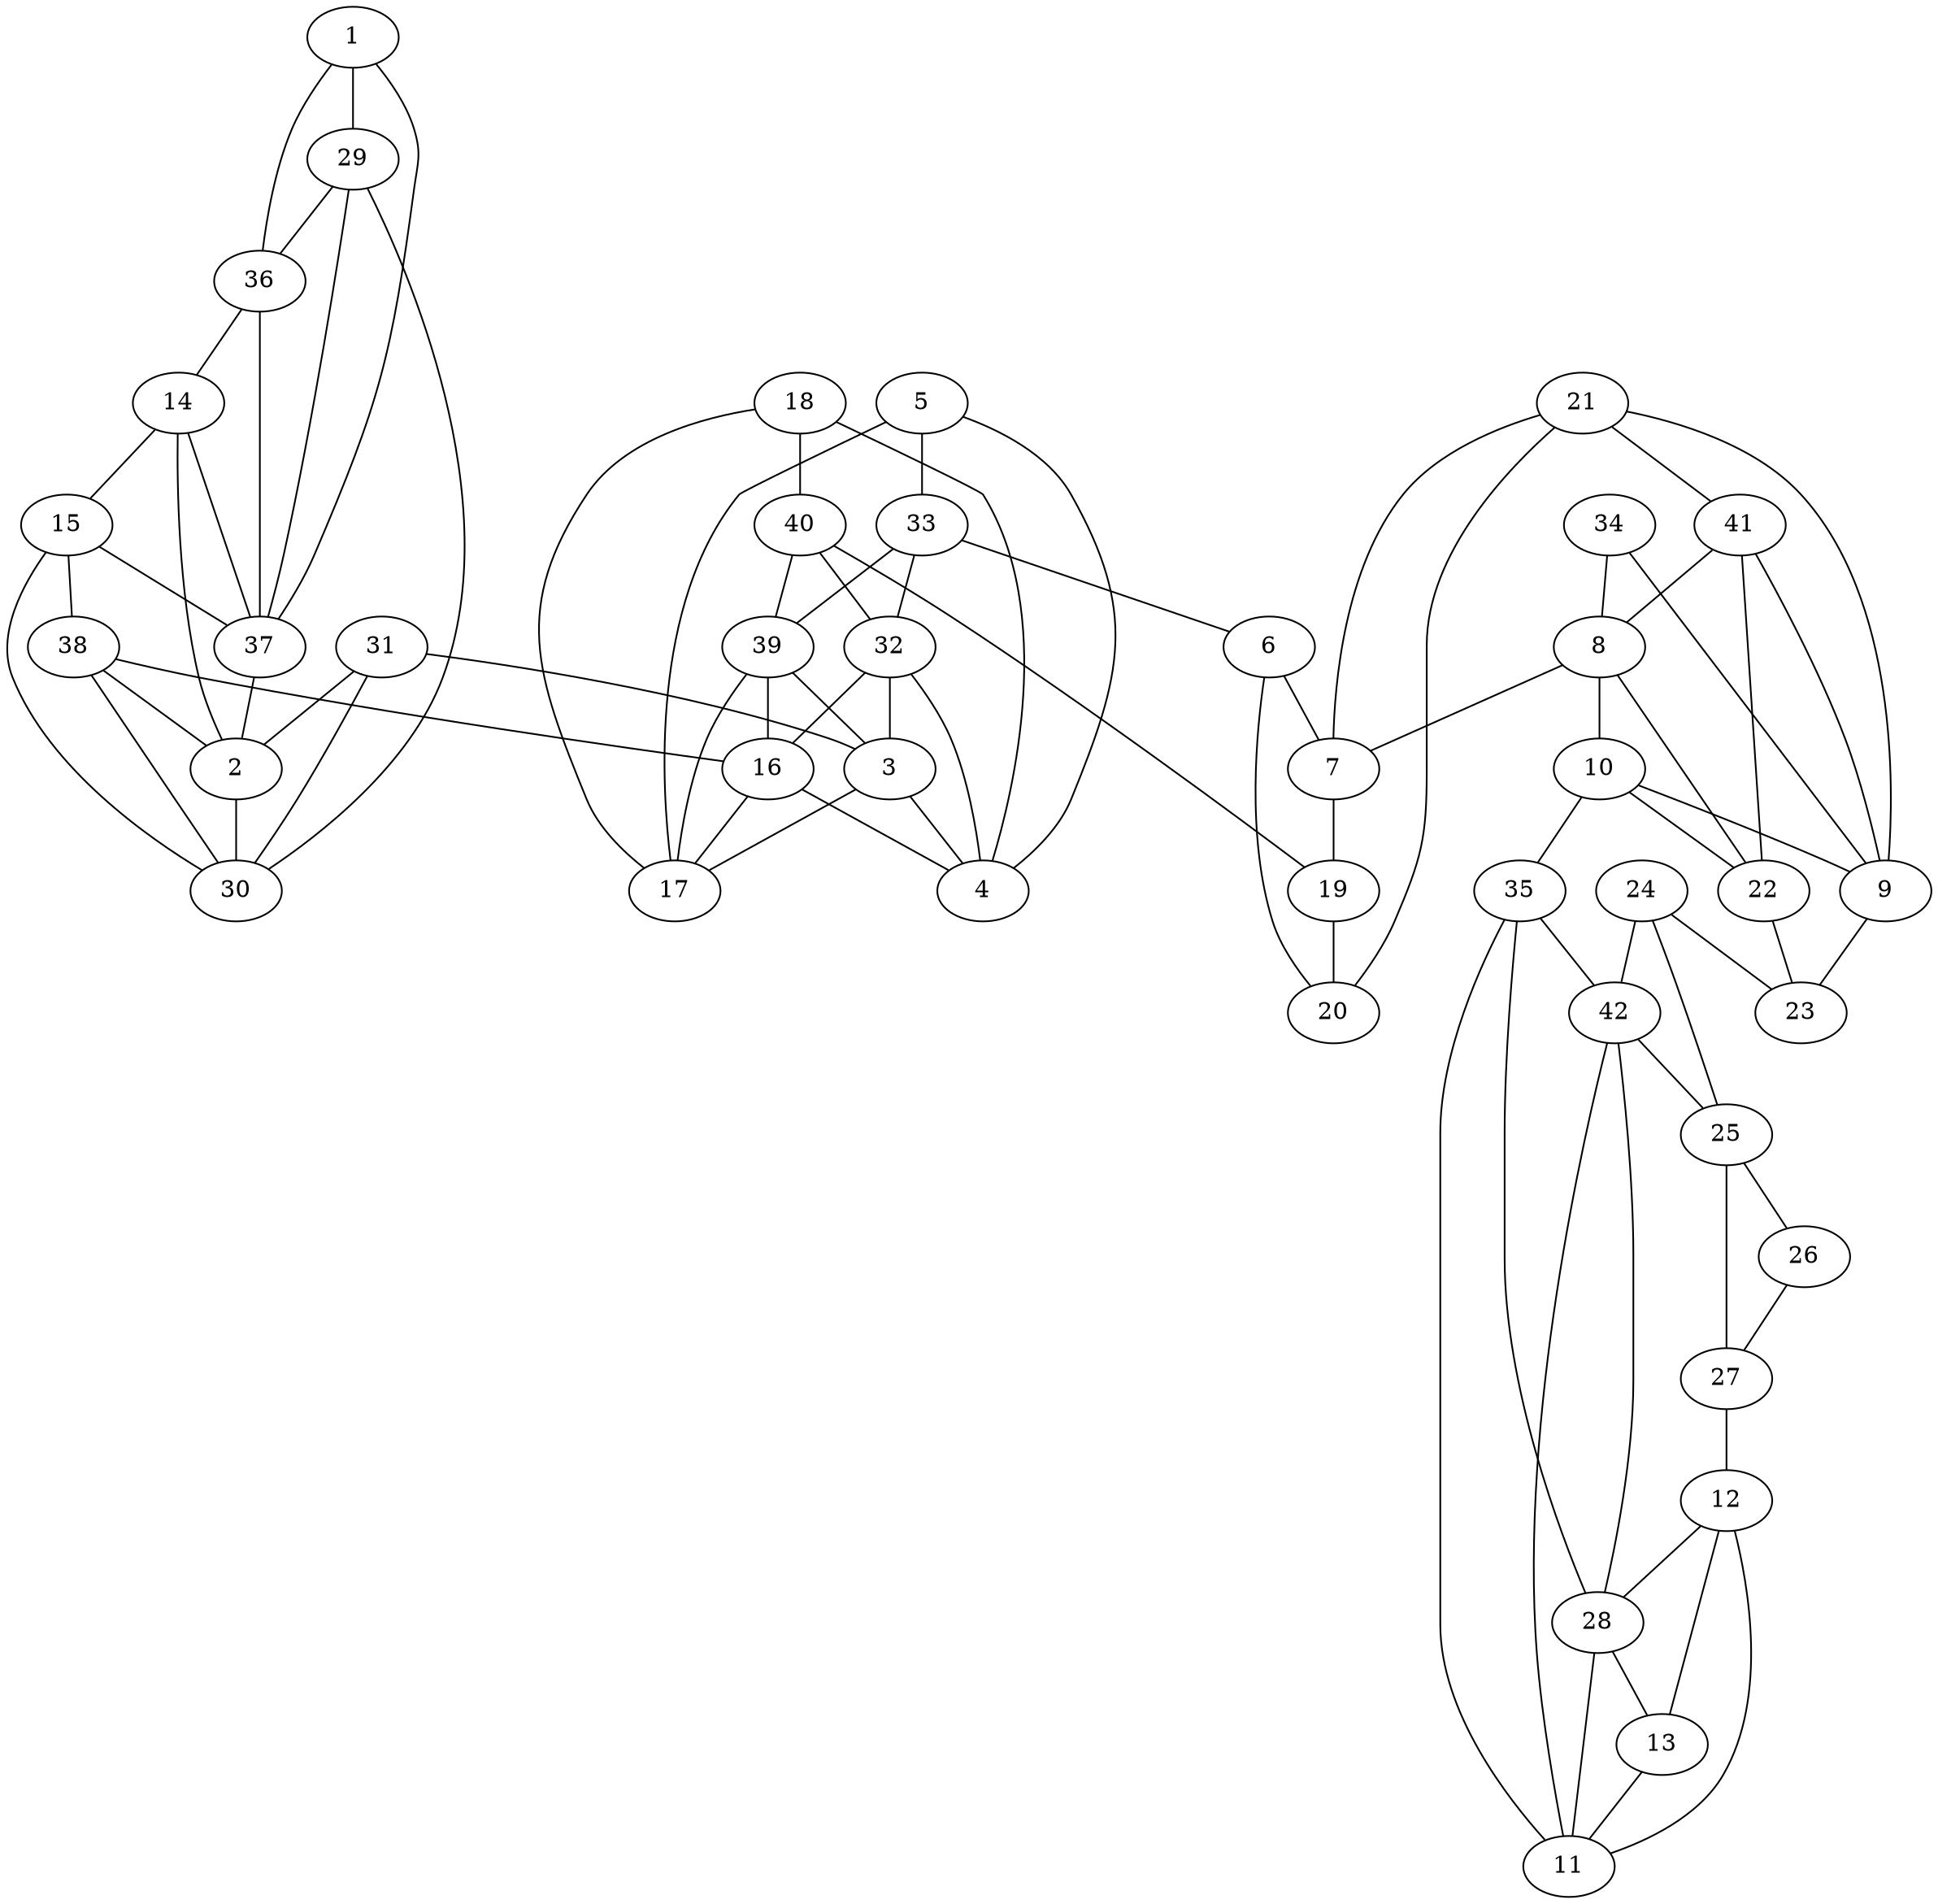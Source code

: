 graph pdb1btm {
	1	 [aaLength=11,
		sequence=LAEAVQFVEDV,
		type=0];
	29	 [aaLength=5,
		sequence=IIAGN,
		type=1];
	1 -- 29	 [distance0="12.64606",
		frequency=1,
		type0=1];
	36	 [aaLength=6,
		sequence=PIIAGN,
		type=1];
	1 -- 36	 [distance0="13.5249",
		frequency=1,
		type0=2];
	37	 [aaLength=7,
		sequence=VISVVCA,
		type=1];
	1 -- 37	 [distance0="20.95048",
		frequency=1,
		type0=3];
	2	 [aaLength=11,
		sequence=FLFLDRLVQAA,
		type=0];
	30	 [aaLength=6,
		sequence=ISVVCA,
		type=1];
	2 -- 30	 [distance0="17.71234",
		frequency=1,
		type0=2];
	3	 [aaLength=7,
		sequence=PVMLKDL,
		type=0];
	4	 [aaLength=7,
		sequence=SERRQMF,
		type=0];
	3 -- 4	 [distance0="24.47482",
		frequency=1,
		type0=2];
	17	 [aaLength=6,
		sequence=SERRQM,
		type=0];
	3 -- 17	 [distance0="25.77505",
		frequency=1,
		type0=3];
	5	 [aaLength=14,
		sequence=DETVNKKVLAAFTR,
		type=0];
	5 -- 4	 [distance0="16.39625",
		frequency=1,
		type0=2];
	5 -- 17	 [distance0="15.79282",
		frequency=1,
		type0=1];
	33	 [aaLength=6,
		sequence=IPIICC,
		type=1];
	5 -- 33	 [distance0="2.0",
		frequency=1,
		type0=4];
	6	 [aaLength=6,
		sequence=LEEREA,
		type=0];
	7	 [aaLength=13,
		sequence=TNAVVASQVEKAL,
		type=0];
	6 -- 7	 [distance0="15.14965",
		distance1="2.0",
		frequency=2,
		type0=1,
		type1=4];
	20	 [aaLength=12,
		sequence=TNAVVASQVEKA,
		type=0];
	6 -- 20	 [distance0="16.47766",
		frequency=1,
		type0=2];
	19	 [aaLength=6,
		sequence=LEEREA,
		type=0];
	7 -- 19	 [distance0="22.80684",
		frequency=1,
		type0=3];
	8	 [aaLength=6,
		sequence=PEQVKQ,
		type=0];
	8 -- 7	 [distance0="25.00832",
		frequency=1,
		type0=1];
	10	 [aaLength=26,
		sequence=PEDANSVCGHIRSVVSRLFGPEAAEA,
		type=0];
	8 -- 10	 [distance0="26.38078",
		frequency=1,
		type0=2];
	22	 [aaLength=3,
		sequence=IWA,
		type=0];
	8 -- 22	 [distance0="31.64259",
		frequency=1,
		type0=3];
	9	 [aaLength=3,
		sequence=IWA,
		type=0];
	21	 [aaLength=6,
		sequence=PEQVKQ,
		type=0];
	9 -- 21	 [distance0="14.70358",
		frequency=1,
		type0=1];
	23	 [aaLength=18,
		sequence=PEDANSVCGHIRSVVSRL,
		type=0];
	9 -- 23	 [distance0="26.32013",
		frequency=1,
		type0=3];
	10 -- 9	 [distance0="22.2685",
		frequency=1,
		type0=1];
	10 -- 22	 [distance0="26.12252",
		frequency=1,
		type0=2];
	35	 [aaLength=5,
		sequence=RIQYG,
		type=1];
	10 -- 35	 [distance0="1.0",
		frequency=1,
		type0=4];
	11	 [aaLength=6,
		sequence=IRDFLA,
		type=0];
	28	 [aaLength=4,
		sequence=GPLV,
		type=1];
	11 -- 28	 [distance0="15.06721",
		distance1="5.0",
		frequency=2,
		type0=1,
		type1=4];
	11 -- 35	 [distance0="15.81204",
		frequency=1,
		type0=2];
	12	 [aaLength=3,
		sequence=GAS,
		type=0];
	12 -- 11	 [distance0="16.25059",
		frequency=1,
		type0=3];
	13	 [aaLength=12,
		sequence=PASFLQLVEAGR,
		type=0];
	12 -- 13	 [distance0="10.22639",
		distance1="2.0",
		frequency=2,
		type0=1,
		type1=4];
	12 -- 28	 [distance0="13.44003",
		frequency=1,
		type0=2];
	13 -- 11	 [distance0="21.97897",
		frequency=1,
		type0=3];
	14	 [aaLength=12,
		sequence=LAEAVQFVEDVK,
		type=0];
	14 -- 2	 [distance0="31.35561",
		frequency=1,
		type0=3];
	15	 [aaLength=10,
		sequence=FLFLDRLVQA,
		type=0];
	14 -- 15	 [distance0="30.77794",
		frequency=1,
		type0=2];
	14 -- 37	 [distance0="8.0",
		frequency=1,
		type0=4];
	15 -- 30	 [distance0="21.10051",
		frequency=1,
		type0=2];
	15 -- 37	 [distance0="21.453",
		frequency=1,
		type0=3];
	38	 [aaLength=5,
		sequence=LKIGA,
		type=1];
	15 -- 38	 [distance0="5.0",
		frequency=1,
		type0=4];
	16	 [aaLength=7,
		sequence=PVMLKDL,
		type=0];
	16 -- 4	 [distance0="19.81771",
		frequency=1,
		type0=2];
	16 -- 17	 [distance0="23.53277",
		frequency=1,
		type0=3];
	18	 [aaLength=14,
		sequence=DETVNKKVLAAFTR,
		type=0];
	18 -- 4	 [distance0="12.61307",
		frequency=1,
		type0=1];
	18 -- 17	 [distance0="15.82605",
		frequency=1,
		type0=2];
	40	 [aaLength=6,
		sequence=IPIICC,
		type=1];
	18 -- 40	 [distance0="2.0",
		frequency=1,
		type0=4];
	19 -- 20	 [distance0="13.62702",
		distance1="2.0",
		frequency=2,
		type0=1,
		type1=4];
	21 -- 7	 [distance0="25.35267",
		frequency=1,
		type0=3];
	21 -- 20	 [distance0="24.3015",
		frequency=1,
		type0=2];
	41	 [aaLength=4,
		sequence=VIAY,
		type=1];
	21 -- 41	 [distance0="1.0",
		frequency=1,
		type0=4];
	22 -- 23	 [distance0="17.14168",
		distance1="8.0",
		frequency=2,
		type0=1,
		type1=4];
	24	 [aaLength=6,
		sequence=PEAAEA,
		type=0];
	24 -- 23	 [distance0="24.08138",
		frequency=1,
		type0=1];
	25	 [aaLength=6,
		sequence=IRDFLA,
		type=0];
	24 -- 25	 [distance0="31.22673",
		frequency=1,
		type0=2];
	42	 [aaLength=4,
		sequence=RIQY,
		type=1];
	24 -- 42	 [distance0="1.0",
		frequency=1,
		type0=4];
	26	 [aaLength=3,
		sequence=GAS,
		type=0];
	25 -- 26	 [distance0="19.4983",
		distance1="10.0",
		frequency=2,
		type0=1,
		type1=4];
	27	 [aaLength=10,
		sequence=PASFLQLVEA,
		type=0];
	25 -- 27	 [distance0="26.69501",
		frequency=1,
		type0=2];
	26 -- 27	 [distance0="7.905223",
		distance1="2.0",
		frequency=2,
		type0=1,
		type1=4];
	27 -- 12	 [distance0="29.90879",
		frequency=1,
		type0=3];
	28 -- 13	 [distance0="10.75781",
		frequency=1,
		type0=1];
	29 -- 30	 [distance0="27.0",
		frequency=1,
		type0=4];
	29 -- 36	 [distance0="1.0",
		frequency=1,
		type0=1];
	29 -- 37	 [distance0="31.0",
		frequency=1,
		type0=3];
	31	 [aaLength=5,
		sequence=LKIGA,
		type=1];
	31 -- 2	 [distance0="22.12977",
		frequency=1,
		type0=3];
	31 -- 3	 [distance0="16.0",
		frequency=1,
		type0=4];
	31 -- 30	 [distance0="22.0",
		frequency=1,
		type0=2];
	32	 [aaLength=4,
		sequence=YVIL,
		type=1];
	32 -- 3	 [distance0="29.18728",
		frequency=1,
		type0=3];
	32 -- 4	 [distance0="2.0",
		frequency=1,
		type0=4];
	32 -- 16	 [distance0="23.68905",
		frequency=1,
		type0=2];
	33 -- 6	 [distance0="3.0",
		frequency=1,
		type0=4];
	33 -- 32	 [distance0="32.0",
		frequency=1,
		type0=2];
	39	 [aaLength=4,
		sequence=YVIL,
		type=1];
	33 -- 39	 [distance0="32.0",
		frequency=1,
		type0=3];
	34	 [aaLength=5,
		sequence=VIAYE,
		type=1];
	34 -- 8	 [distance0="33.47856",
		frequency=1,
		type0=3];
	34 -- 9	 [distance0="28.0075",
		distance1="1.0",
		frequency=2,
		type0=2,
		type1=4];
	35 -- 28	 [distance0="23.0",
		frequency=1,
		type0=3];
	35 -- 42	 [distance0="0.0",
		frequency=1,
		type0=1];
	36 -- 14	 [distance0="6.0",
		frequency=1,
		type0=4];
	36 -- 37	 [distance0="32.0",
		frequency=1,
		type0=3];
	37 -- 2	 [distance0="18.13083",
		frequency=1,
		type0=2];
	38 -- 2	 [distance0="22.12977",
		frequency=1,
		type0=3];
	38 -- 16	 [distance0="16.0",
		frequency=1,
		type0=4];
	38 -- 30	 [distance0="22.0",
		frequency=1,
		type0=2];
	39 -- 3	 [distance0="29.18728",
		frequency=1,
		type0=3];
	39 -- 16	 [distance0="23.68905",
		frequency=1,
		type0=2];
	39 -- 17	 [distance0="2.0",
		frequency=1,
		type0=4];
	40 -- 19	 [distance0="3.0",
		frequency=1,
		type0=4];
	40 -- 32	 [distance0="32.0",
		frequency=1,
		type0=2];
	40 -- 39	 [distance0="32.0",
		frequency=1,
		type0=3];
	41 -- 8	 [distance0="33.47856",
		frequency=1,
		type0=3];
	41 -- 9	 [distance0="28.0075",
		frequency=1,
		type0=2];
	41 -- 22	 [distance0="2.0",
		frequency=1,
		type0=4];
	42 -- 11	 [distance0="15.81204",
		frequency=1,
		type0=2];
	42 -- 25	 [distance0="8.0",
		frequency=1,
		type0=4];
	42 -- 28	 [distance0="23.0",
		frequency=1,
		type0=3];
}
